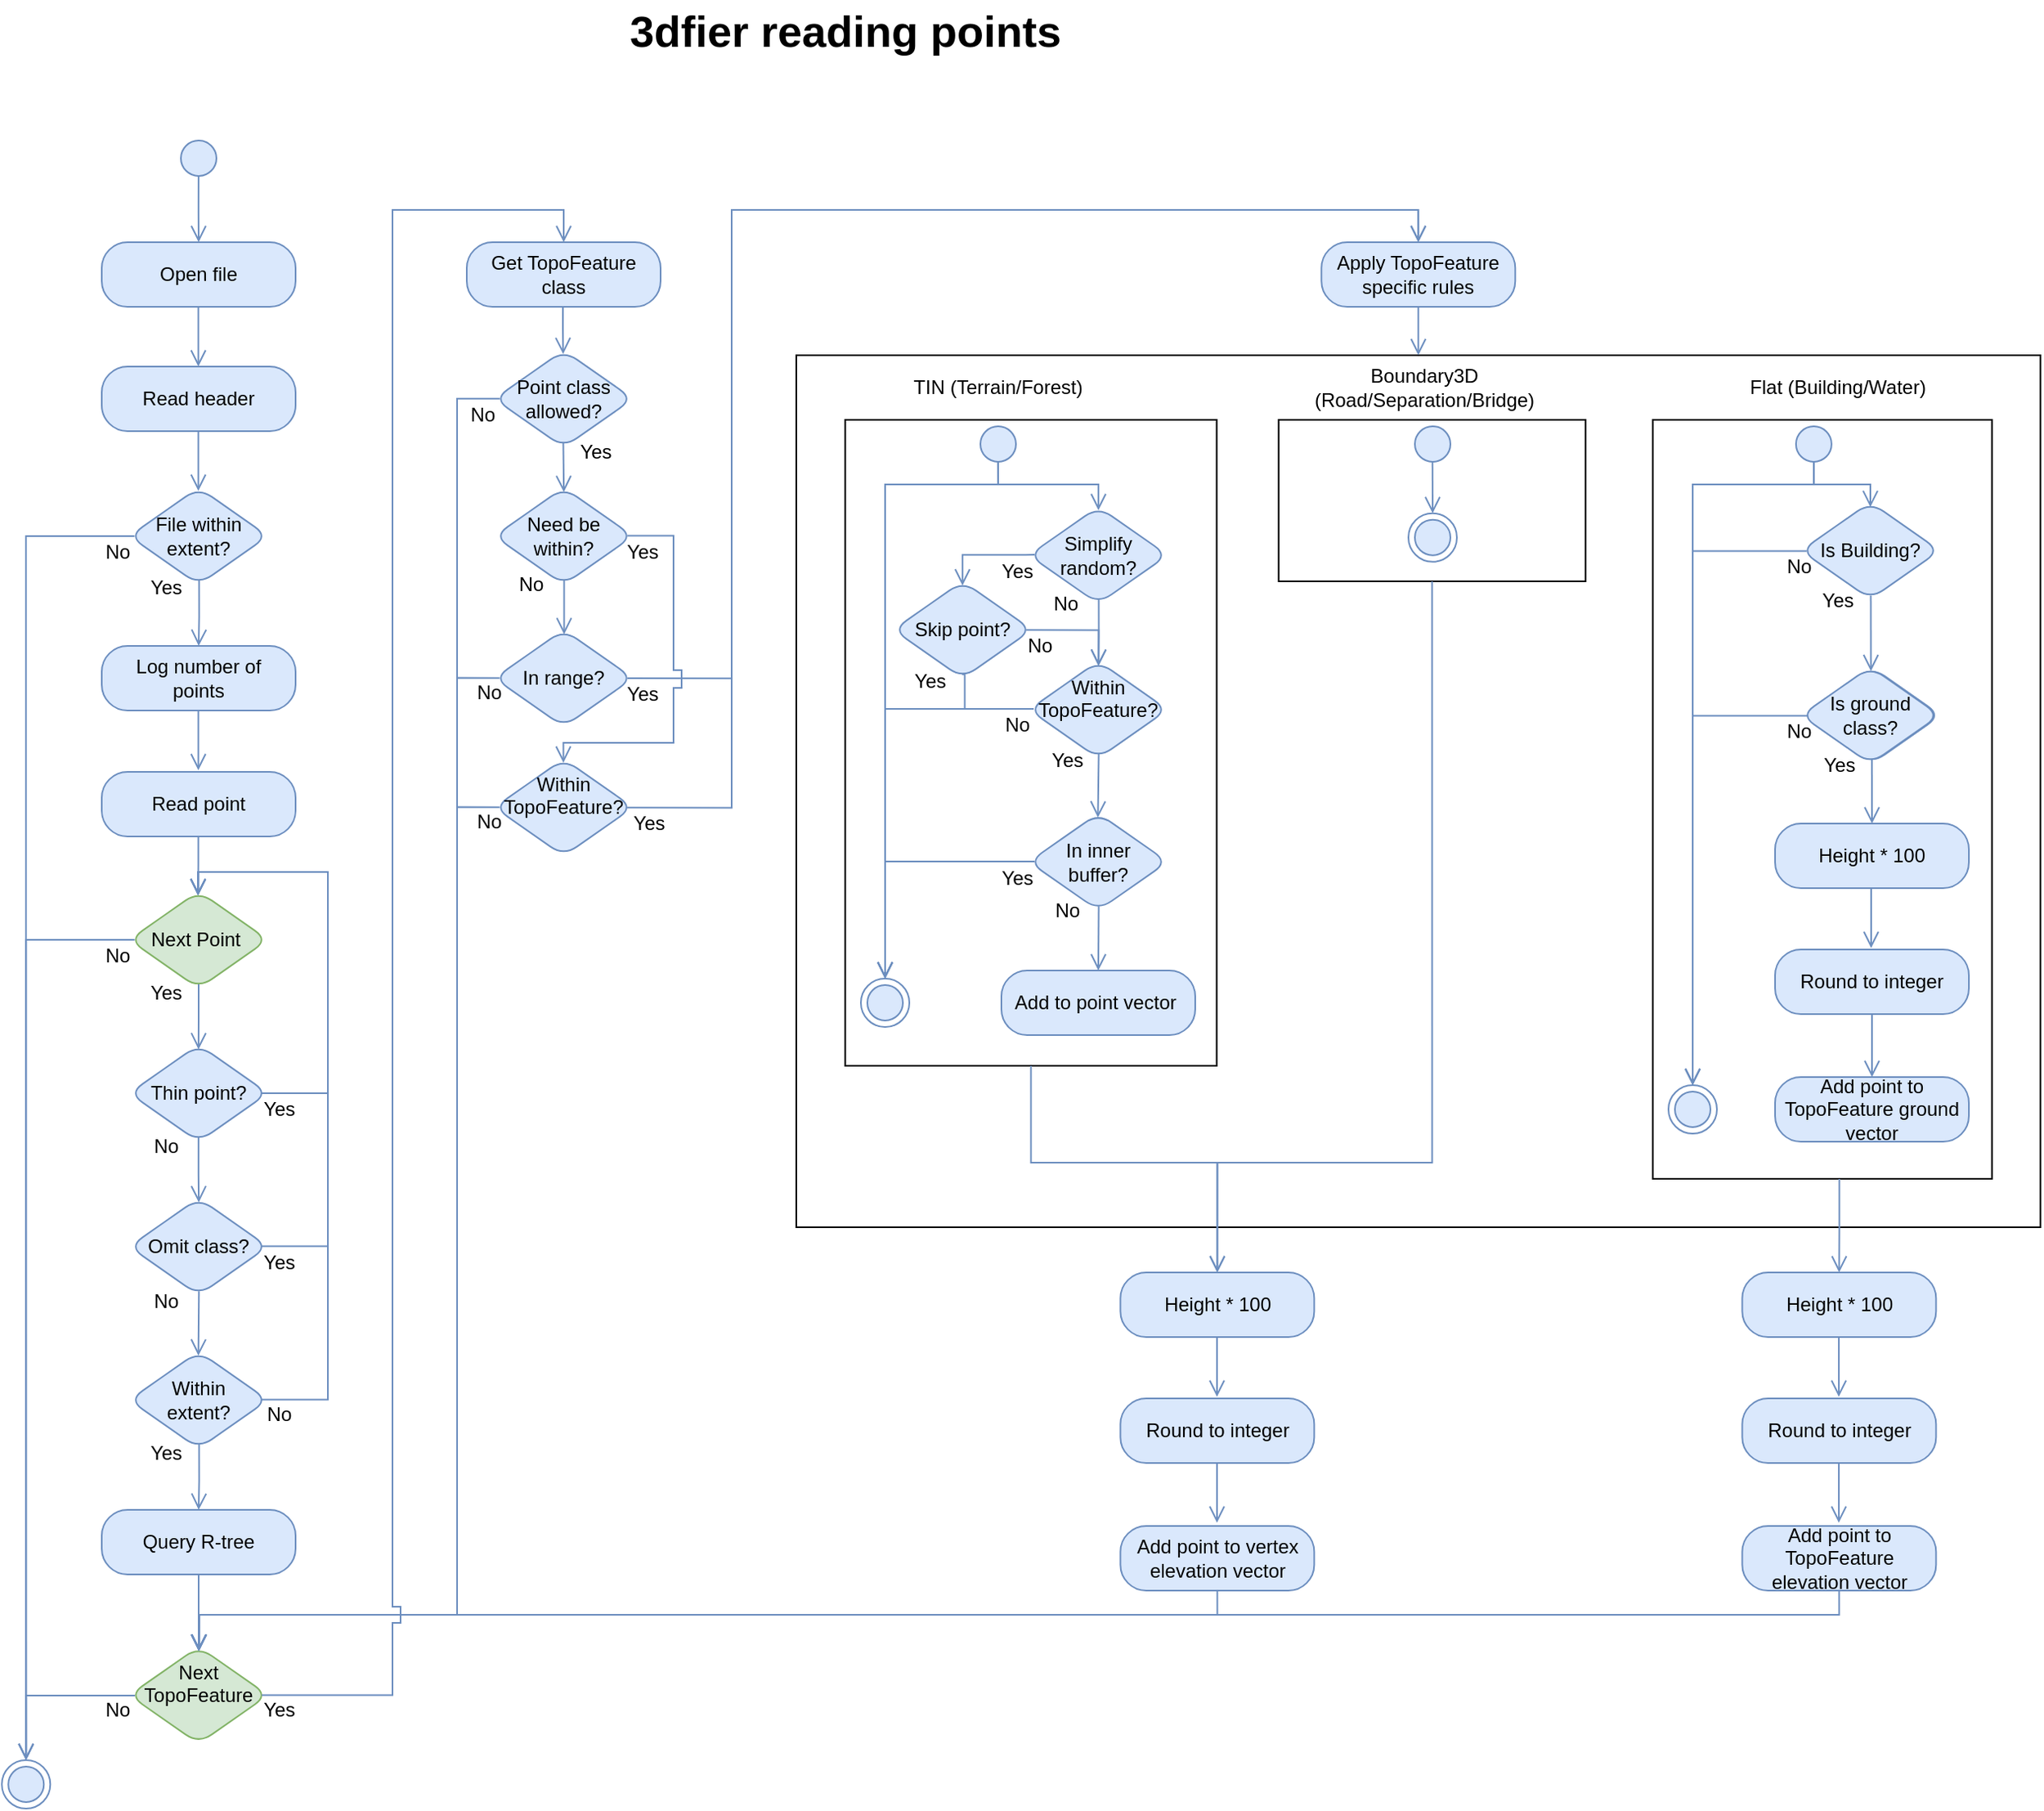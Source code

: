 <mxfile version="12.5.3" type="device"><diagram id="H8bhxUC7K1zot0k4PF1f" name="Page-1"><mxGraphModel dx="44" dy="26" grid="1" gridSize="10" guides="1" tooltips="1" connect="1" arrows="1" fold="1" page="1" pageScale="1" pageWidth="850" pageHeight="1100" math="0" shadow="0"><root><mxCell id="0"/><mxCell id="1" parent="0"/><mxCell id="od3mb85kOpHakyDtvMCc-1" value="" style="rounded=0;whiteSpace=wrap;html=1;" parent="1" vertex="1"><mxGeometry x="660" y="260.0" width="770.29" height="540" as="geometry"/></mxCell><mxCell id="od3mb85kOpHakyDtvMCc-2" value="3dfier reading points" style="text;strokeColor=none;fillColor=none;html=1;fontSize=27;fontStyle=1;verticalAlign=middle;align=center;rounded=0;shadow=0;" parent="1" vertex="1"><mxGeometry x="530" y="40" width="319" height="40" as="geometry"/></mxCell><mxCell id="od3mb85kOpHakyDtvMCc-3" value="Read point" style="rounded=1;whiteSpace=wrap;html=1;arcSize=40;fillColor=#dae8fc;strokeColor=#6c8ebf;shadow=0;" parent="1" vertex="1"><mxGeometry x="230" y="518" width="120" height="40" as="geometry"/></mxCell><mxCell id="od3mb85kOpHakyDtvMCc-4" value="" style="ellipse;html=1;shape=startState;fillColor=#dae8fc;strokeColor=#6c8ebf;shadow=0;" parent="1" vertex="1"><mxGeometry x="275" y="123" width="30" height="30" as="geometry"/></mxCell><mxCell id="od3mb85kOpHakyDtvMCc-5" value="" style="edgeStyle=orthogonalEdgeStyle;html=1;verticalAlign=bottom;endArrow=open;endSize=8;strokeColor=#6c8ebf;fillColor=#dae8fc;shadow=0;entryX=0.5;entryY=0;entryDx=0;entryDy=0;entryPerimeter=0;exitX=0.498;exitY=0.859;exitDx=0;exitDy=0;rounded=0;exitPerimeter=0;" parent="1" source="od3mb85kOpHakyDtvMCc-4" edge="1"><mxGeometry relative="1" as="geometry"><mxPoint x="290" y="190" as="targetPoint"/><mxPoint x="290" y="170" as="sourcePoint"/></mxGeometry></mxCell><mxCell id="od3mb85kOpHakyDtvMCc-6" value="" style="edgeStyle=orthogonalEdgeStyle;html=1;verticalAlign=bottom;endArrow=open;endSize=8;strokeColor=#6c8ebf;fillColor=#dae8fc;shadow=0;entryX=0.496;entryY=0.042;entryDx=0;entryDy=0;entryPerimeter=0;exitX=0.5;exitY=1;exitDx=0;exitDy=0;rounded=0;" parent="1" target="od3mb85kOpHakyDtvMCc-41" edge="1"><mxGeometry relative="1" as="geometry"><mxPoint x="289.8" y="595" as="targetPoint"/><mxPoint x="289.8" y="558" as="sourcePoint"/><Array as="points"><mxPoint x="290" y="575"/><mxPoint x="290" y="575"/></Array></mxGeometry></mxCell><mxCell id="od3mb85kOpHakyDtvMCc-7" value="Open file" style="rounded=1;whiteSpace=wrap;html=1;arcSize=40;fillColor=#dae8fc;strokeColor=#6c8ebf;shadow=0;" parent="1" vertex="1"><mxGeometry x="230" y="190" width="120" height="40" as="geometry"/></mxCell><mxCell id="od3mb85kOpHakyDtvMCc-8" value="" style="edgeStyle=orthogonalEdgeStyle;html=1;verticalAlign=bottom;endArrow=open;endSize=8;strokeColor=#6c8ebf;fillColor=#dae8fc;shadow=0;entryX=0.5;entryY=0;entryDx=0;entryDy=0;entryPerimeter=0;exitX=0.5;exitY=1;exitDx=0;exitDy=0;rounded=0;" parent="1" edge="1"><mxGeometry relative="1" as="geometry"><mxPoint x="289.8" y="267" as="targetPoint"/><mxPoint x="289.8" y="230" as="sourcePoint"/></mxGeometry></mxCell><mxCell id="od3mb85kOpHakyDtvMCc-9" value="Read header" style="rounded=1;whiteSpace=wrap;html=1;arcSize=40;fillColor=#dae8fc;strokeColor=#6c8ebf;shadow=0;" parent="1" vertex="1"><mxGeometry x="230" y="267" width="120" height="40" as="geometry"/></mxCell><mxCell id="od3mb85kOpHakyDtvMCc-10" value="" style="edgeStyle=orthogonalEdgeStyle;html=1;verticalAlign=bottom;endArrow=open;endSize=8;strokeColor=#6c8ebf;fillColor=#dae8fc;shadow=0;entryX=0.5;entryY=0;entryDx=0;entryDy=0;entryPerimeter=0;exitX=0.5;exitY=1;exitDx=0;exitDy=0;rounded=0;" parent="1" edge="1"><mxGeometry relative="1" as="geometry"><mxPoint x="289.8" y="344" as="targetPoint"/><mxPoint x="289.8" y="307" as="sourcePoint"/></mxGeometry></mxCell><mxCell id="od3mb85kOpHakyDtvMCc-11" value="File within&lt;br&gt;extent?" style="rhombus;whiteSpace=wrap;html=1;fillColor=#dae8fc;strokeColor=#6c8ebf;rounded=1;shadow=0;strokeWidth=1;perimeterSpacing=0;" parent="1" vertex="1"><mxGeometry x="247.0" y="342.0" width="86" height="60" as="geometry"/></mxCell><mxCell id="od3mb85kOpHakyDtvMCc-12" value="" style="edgeStyle=orthogonalEdgeStyle;rounded=0;orthogonalLoop=1;jettySize=auto;html=1;shadow=0;fontColor=#ffffff;exitX=0.503;exitY=0.957;exitDx=0;exitDy=0;entryX=0.5;entryY=0;entryDx=0;entryDy=0;fillColor=#dae8fc;strokeColor=#6c8ebf;endSize=8;endArrow=open;endFill=0;exitPerimeter=0;" parent="1" source="od3mb85kOpHakyDtvMCc-11" target="od3mb85kOpHakyDtvMCc-22" edge="1"><mxGeometry relative="1" as="geometry"><mxPoint x="290.39" y="400.0" as="sourcePoint"/><mxPoint x="291" y="440" as="targetPoint"/></mxGeometry></mxCell><mxCell id="od3mb85kOpHakyDtvMCc-13" value="No" style="text;html=1;strokeColor=none;fillColor=none;align=center;verticalAlign=middle;whiteSpace=wrap;rounded=0;" parent="1" vertex="1"><mxGeometry x="220.0" y="371.86" width="40" height="20" as="geometry"/></mxCell><mxCell id="od3mb85kOpHakyDtvMCc-14" value="Yes" style="text;html=1;strokeColor=none;fillColor=none;align=center;verticalAlign=middle;whiteSpace=wrap;rounded=0;" parent="1" vertex="1"><mxGeometry x="250.0" y="394.0" width="40" height="20" as="geometry"/></mxCell><mxCell id="od3mb85kOpHakyDtvMCc-15" value="" style="ellipse;html=1;shape=endState;fillColor=#dae8fc;strokeColor=#6c8ebf;rounded=1;shadow=0;" parent="1" vertex="1"><mxGeometry x="168.14" y="1130.0" width="30" height="30" as="geometry"/></mxCell><mxCell id="od3mb85kOpHakyDtvMCc-16" value="" style="edgeStyle=orthogonalEdgeStyle;rounded=0;orthogonalLoop=1;jettySize=auto;html=1;shadow=0;fontColor=#ffffff;fillColor=#dae8fc;strokeColor=#6c8ebf;endArrow=open;endFill=0;endSize=8;exitX=0.038;exitY=0.5;exitDx=0;exitDy=0;entryX=0.5;entryY=0;entryDx=0;entryDy=0;exitPerimeter=0;" parent="1" source="od3mb85kOpHakyDtvMCc-11" target="od3mb85kOpHakyDtvMCc-15" edge="1"><mxGeometry relative="1" as="geometry"><mxPoint x="638" y="780" as="targetPoint"/><Array as="points"><mxPoint x="183" y="372"/></Array><mxPoint x="290" y="480" as="sourcePoint"/></mxGeometry></mxCell><mxCell id="od3mb85kOpHakyDtvMCc-17" value="Thin point?" style="rhombus;whiteSpace=wrap;html=1;fillColor=#dae8fc;strokeColor=#6c8ebf;rounded=1;shadow=0;strokeWidth=1;perimeterSpacing=0;" parent="1" vertex="1"><mxGeometry x="247" y="687" width="86" height="60" as="geometry"/></mxCell><mxCell id="od3mb85kOpHakyDtvMCc-18" value="" style="edgeStyle=orthogonalEdgeStyle;rounded=0;orthogonalLoop=1;jettySize=auto;html=1;shadow=0;fontColor=#ffffff;exitX=0.499;exitY=0.959;exitDx=0;exitDy=0;entryX=0.501;entryY=0.043;entryDx=0;entryDy=0;fillColor=#dae8fc;strokeColor=#6c8ebf;endSize=8;endArrow=open;endFill=0;exitPerimeter=0;entryPerimeter=0;" parent="1" source="od3mb85kOpHakyDtvMCc-17" target="od3mb85kOpHakyDtvMCc-24" edge="1"><mxGeometry relative="1" as="geometry"><mxPoint x="290.39" y="745" as="sourcePoint"/><mxPoint x="291" y="784" as="targetPoint"/></mxGeometry></mxCell><mxCell id="od3mb85kOpHakyDtvMCc-19" value="No" style="text;html=1;strokeColor=none;fillColor=none;align=center;verticalAlign=middle;whiteSpace=wrap;rounded=0;" parent="1" vertex="1"><mxGeometry x="250.0" y="740.0" width="40" height="20" as="geometry"/></mxCell><mxCell id="od3mb85kOpHakyDtvMCc-20" value="Yes" style="text;html=1;strokeColor=none;fillColor=none;align=center;verticalAlign=middle;whiteSpace=wrap;rounded=0;" parent="1" vertex="1"><mxGeometry x="320.0" y="717.0" width="40" height="20" as="geometry"/></mxCell><mxCell id="od3mb85kOpHakyDtvMCc-21" value="" style="edgeStyle=orthogonalEdgeStyle;rounded=0;orthogonalLoop=1;jettySize=auto;html=1;shadow=0;fontColor=#ffffff;entryX=0.497;entryY=0.04;entryDx=0;entryDy=0;fillColor=#dae8fc;strokeColor=#6c8ebf;endArrow=open;endFill=0;endSize=8;exitX=0.952;exitY=0.5;exitDx=0;exitDy=0;exitPerimeter=0;entryPerimeter=0;" parent="1" source="od3mb85kOpHakyDtvMCc-17" target="od3mb85kOpHakyDtvMCc-41" edge="1"><mxGeometry relative="1" as="geometry"><mxPoint x="432.5" y="946.667" as="targetPoint"/><Array as="points"><mxPoint x="370" y="717"/><mxPoint x="370" y="580"/><mxPoint x="290" y="580"/></Array><mxPoint x="420" y="682" as="sourcePoint"/></mxGeometry></mxCell><mxCell id="od3mb85kOpHakyDtvMCc-22" value="Log number of&lt;br&gt;points" style="rounded=1;whiteSpace=wrap;html=1;arcSize=40;fillColor=#dae8fc;strokeColor=#6c8ebf;shadow=0;" parent="1" vertex="1"><mxGeometry x="230" y="440" width="120" height="40" as="geometry"/></mxCell><mxCell id="od3mb85kOpHakyDtvMCc-23" value="" style="edgeStyle=orthogonalEdgeStyle;html=1;verticalAlign=bottom;endArrow=open;endSize=8;strokeColor=#6c8ebf;fillColor=#dae8fc;shadow=0;entryX=0.5;entryY=0;entryDx=0;entryDy=0;entryPerimeter=0;exitX=0.5;exitY=1;exitDx=0;exitDy=0;rounded=0;" parent="1" edge="1"><mxGeometry relative="1" as="geometry"><mxPoint x="289.8" y="517" as="targetPoint"/><mxPoint x="289.8" y="480" as="sourcePoint"/></mxGeometry></mxCell><mxCell id="od3mb85kOpHakyDtvMCc-24" value="Omit class?" style="rhombus;whiteSpace=wrap;html=1;fillColor=#dae8fc;strokeColor=#6c8ebf;rounded=1;shadow=0;strokeWidth=1;perimeterSpacing=0;" parent="1" vertex="1"><mxGeometry x="247" y="782" width="86" height="60" as="geometry"/></mxCell><mxCell id="od3mb85kOpHakyDtvMCc-25" value="" style="edgeStyle=orthogonalEdgeStyle;rounded=0;orthogonalLoop=1;jettySize=auto;html=1;shadow=0;fontColor=#ffffff;exitX=0.502;exitY=0.96;exitDx=0;exitDy=0;entryX=0.498;entryY=0.042;entryDx=0;entryDy=0;fillColor=#dae8fc;strokeColor=#6c8ebf;endSize=8;endArrow=open;endFill=0;exitPerimeter=0;entryPerimeter=0;" parent="1" source="od3mb85kOpHakyDtvMCc-24" target="od3mb85kOpHakyDtvMCc-28" edge="1"><mxGeometry relative="1" as="geometry"><mxPoint x="290.39" y="840" as="sourcePoint"/><mxPoint x="291" y="880" as="targetPoint"/></mxGeometry></mxCell><mxCell id="od3mb85kOpHakyDtvMCc-26" value="No" style="text;html=1;strokeColor=none;fillColor=none;align=center;verticalAlign=middle;whiteSpace=wrap;rounded=0;" parent="1" vertex="1"><mxGeometry x="250.0" y="836.0" width="40" height="20" as="geometry"/></mxCell><mxCell id="od3mb85kOpHakyDtvMCc-27" value="Yes" style="text;html=1;strokeColor=none;fillColor=none;align=center;verticalAlign=middle;whiteSpace=wrap;rounded=0;" parent="1" vertex="1"><mxGeometry x="320.0" y="811.5" width="40" height="20" as="geometry"/></mxCell><mxCell id="od3mb85kOpHakyDtvMCc-28" value="Within&lt;br&gt;extent?" style="rhombus;whiteSpace=wrap;html=1;fillColor=#dae8fc;strokeColor=#6c8ebf;rounded=1;shadow=0;strokeWidth=1;perimeterSpacing=0;" parent="1" vertex="1"><mxGeometry x="247" y="877" width="86" height="60" as="geometry"/></mxCell><mxCell id="od3mb85kOpHakyDtvMCc-29" value="" style="edgeStyle=orthogonalEdgeStyle;rounded=0;orthogonalLoop=1;jettySize=auto;html=1;shadow=0;fontColor=#ffffff;exitX=0.503;exitY=0.957;exitDx=0;exitDy=0;entryX=0.5;entryY=0;entryDx=0;entryDy=0;fillColor=#dae8fc;strokeColor=#6c8ebf;endSize=8;endArrow=open;endFill=0;exitPerimeter=0;" parent="1" source="od3mb85kOpHakyDtvMCc-28" target="od3mb85kOpHakyDtvMCc-34" edge="1"><mxGeometry relative="1" as="geometry"><mxPoint x="290.39" y="935" as="sourcePoint"/><mxPoint x="291" y="974" as="targetPoint"/></mxGeometry></mxCell><mxCell id="od3mb85kOpHakyDtvMCc-30" value="No" style="text;html=1;strokeColor=none;fillColor=none;align=center;verticalAlign=middle;whiteSpace=wrap;rounded=0;" parent="1" vertex="1"><mxGeometry x="320.0" y="906.0" width="40" height="20" as="geometry"/></mxCell><mxCell id="od3mb85kOpHakyDtvMCc-31" value="Yes" style="text;html=1;strokeColor=none;fillColor=none;align=center;verticalAlign=middle;whiteSpace=wrap;rounded=0;" parent="1" vertex="1"><mxGeometry x="250.0" y="930.0" width="40" height="20" as="geometry"/></mxCell><mxCell id="od3mb85kOpHakyDtvMCc-32" value="" style="edgeStyle=orthogonalEdgeStyle;rounded=0;orthogonalLoop=1;jettySize=auto;html=1;shadow=0;fontColor=#ffffff;entryX=0.495;entryY=0.043;entryDx=0;entryDy=0;fillColor=#dae8fc;strokeColor=#6c8ebf;endArrow=open;endFill=0;endSize=8;exitX=0.952;exitY=0.495;exitDx=0;exitDy=0;exitPerimeter=0;entryPerimeter=0;" parent="1" source="od3mb85kOpHakyDtvMCc-24" target="od3mb85kOpHakyDtvMCc-41" edge="1"><mxGeometry relative="1" as="geometry"><mxPoint x="647.5" y="868.667" as="targetPoint"/><Array as="points"><mxPoint x="370" y="812"/><mxPoint x="370" y="580"/><mxPoint x="290" y="580"/></Array><mxPoint x="340" y="715.333" as="sourcePoint"/></mxGeometry></mxCell><mxCell id="od3mb85kOpHakyDtvMCc-33" value="" style="edgeStyle=orthogonalEdgeStyle;rounded=0;orthogonalLoop=1;jettySize=auto;html=1;shadow=0;fontColor=#ffffff;entryX=0.495;entryY=0.04;entryDx=0;entryDy=0;fillColor=#dae8fc;strokeColor=#6c8ebf;endArrow=open;endFill=0;endSize=8;exitX=0.952;exitY=0.495;exitDx=0;exitDy=0;exitPerimeter=0;entryPerimeter=0;" parent="1" source="od3mb85kOpHakyDtvMCc-28" target="od3mb85kOpHakyDtvMCc-41" edge="1"><mxGeometry relative="1" as="geometry"><mxPoint x="657.5" y="878.667" as="targetPoint"/><Array as="points"><mxPoint x="370" y="907"/><mxPoint x="370" y="580"/><mxPoint x="290" y="580"/></Array><mxPoint x="350" y="725.333" as="sourcePoint"/></mxGeometry></mxCell><mxCell id="od3mb85kOpHakyDtvMCc-34" value="Query R-tree" style="rounded=1;whiteSpace=wrap;html=1;arcSize=40;fillColor=#dae8fc;strokeColor=#6c8ebf;shadow=0;" parent="1" vertex="1"><mxGeometry x="230" y="975" width="120" height="40" as="geometry"/></mxCell><mxCell id="od3mb85kOpHakyDtvMCc-35" value="" style="edgeStyle=orthogonalEdgeStyle;html=1;verticalAlign=bottom;endArrow=open;endSize=8;strokeColor=#6c8ebf;fillColor=#dae8fc;shadow=0;entryX=0.501;entryY=0.042;entryDx=0;entryDy=0;exitX=0.5;exitY=1;exitDx=0;exitDy=0;rounded=0;entryPerimeter=0;" parent="1" source="od3mb85kOpHakyDtvMCc-34" target="od3mb85kOpHakyDtvMCc-36" edge="1"><mxGeometry relative="1" as="geometry"><mxPoint x="289.8" y="1052" as="targetPoint"/><mxPoint x="289.8" y="1015" as="sourcePoint"/><Array as="points"><mxPoint x="290" y="1050"/></Array></mxGeometry></mxCell><mxCell id="od3mb85kOpHakyDtvMCc-36" value="Next TopoFeature&lt;br&gt;&amp;nbsp;" style="rhombus;whiteSpace=wrap;html=1;fillColor=#d5e8d4;strokeColor=#82b366;rounded=1;shadow=0;strokeWidth=1;perimeterSpacing=0;" parent="1" vertex="1"><mxGeometry x="247" y="1059.8" width="86" height="60" as="geometry"/></mxCell><mxCell id="od3mb85kOpHakyDtvMCc-37" value="" style="edgeStyle=orthogonalEdgeStyle;rounded=0;orthogonalLoop=1;jettySize=auto;html=1;shadow=0;fontColor=#ffffff;exitX=0.954;exitY=0.5;exitDx=0;exitDy=0;entryX=0.5;entryY=0;entryDx=0;entryDy=0;fillColor=#dae8fc;strokeColor=#6c8ebf;endSize=8;endArrow=open;endFill=0;exitPerimeter=0;" parent="1" source="od3mb85kOpHakyDtvMCc-36" target="od3mb85kOpHakyDtvMCc-42" edge="1"><mxGeometry relative="1" as="geometry"><mxPoint x="640.39" y="244.36" as="sourcePoint"/><mxPoint x="640.143" y="283.789" as="targetPoint"/><Array as="points"><mxPoint x="410" y="1090"/><mxPoint x="410" y="1045"/><mxPoint x="415" y="1045"/><mxPoint x="415" y="1035"/><mxPoint x="410" y="1035"/><mxPoint x="410" y="170"/><mxPoint x="516" y="170"/></Array></mxGeometry></mxCell><mxCell id="od3mb85kOpHakyDtvMCc-38" value="No" style="text;html=1;strokeColor=none;fillColor=none;align=center;verticalAlign=middle;whiteSpace=wrap;rounded=0;" parent="1" vertex="1"><mxGeometry x="220" y="1089.36" width="40" height="20" as="geometry"/></mxCell><mxCell id="od3mb85kOpHakyDtvMCc-39" value="Yes" style="text;html=1;strokeColor=none;fillColor=none;align=center;verticalAlign=middle;whiteSpace=wrap;rounded=0;" parent="1" vertex="1"><mxGeometry x="320" y="1089.36" width="40" height="20" as="geometry"/></mxCell><mxCell id="od3mb85kOpHakyDtvMCc-40" value="" style="edgeStyle=orthogonalEdgeStyle;rounded=0;orthogonalLoop=1;jettySize=auto;html=1;shadow=0;fontColor=#ffffff;entryX=0.5;entryY=0;entryDx=0;entryDy=0;fillColor=#dae8fc;strokeColor=#6c8ebf;endArrow=open;endFill=0;endSize=8;exitX=0.041;exitY=0.504;exitDx=0;exitDy=0;exitPerimeter=0;" parent="1" source="od3mb85kOpHakyDtvMCc-36" target="od3mb85kOpHakyDtvMCc-15" edge="1"><mxGeometry relative="1" as="geometry"><mxPoint x="1327.762" y="288.312" as="targetPoint"/><Array as="points"><mxPoint x="183" y="1090"/></Array><mxPoint x="1040" y="-28.307" as="sourcePoint"/></mxGeometry></mxCell><mxCell id="od3mb85kOpHakyDtvMCc-41" value="Next Point&amp;nbsp;" style="rhombus;whiteSpace=wrap;html=1;fillColor=#d5e8d4;strokeColor=#82b366;rounded=1;shadow=0;strokeWidth=1;perimeterSpacing=0;" parent="1" vertex="1"><mxGeometry x="247" y="592" width="86" height="60" as="geometry"/></mxCell><mxCell id="od3mb85kOpHakyDtvMCc-42" value="Get TopoFeature class" style="rounded=1;whiteSpace=wrap;html=1;arcSize=40;fillColor=#dae8fc;strokeColor=#6c8ebf;shadow=0;" parent="1" vertex="1"><mxGeometry x="456" y="190" width="120" height="40" as="geometry"/></mxCell><mxCell id="od3mb85kOpHakyDtvMCc-43" value="" style="edgeStyle=orthogonalEdgeStyle;html=1;verticalAlign=bottom;endArrow=open;endSize=8;strokeColor=#6c8ebf;fillColor=#dae8fc;shadow=0;entryX=0.496;entryY=0.038;entryDx=0;entryDy=0;exitX=0.496;exitY=1.003;exitDx=0;exitDy=0;rounded=0;entryPerimeter=0;exitPerimeter=0;" parent="1" source="od3mb85kOpHakyDtvMCc-42" target="od3mb85kOpHakyDtvMCc-44" edge="1"><mxGeometry relative="1" as="geometry"><mxPoint x="612.8" y="361.36" as="targetPoint"/><mxPoint x="612.8" y="324.36" as="sourcePoint"/></mxGeometry></mxCell><mxCell id="od3mb85kOpHakyDtvMCc-44" value="Point class allowed?" style="rhombus;whiteSpace=wrap;html=1;fillColor=#dae8fc;strokeColor=#6c8ebf;rounded=1;shadow=0;strokeWidth=1;perimeterSpacing=0;" parent="1" vertex="1"><mxGeometry x="473" y="257" width="86" height="60" as="geometry"/></mxCell><mxCell id="od3mb85kOpHakyDtvMCc-45" value="" style="edgeStyle=orthogonalEdgeStyle;rounded=0;orthogonalLoop=1;jettySize=auto;html=1;shadow=0;fontColor=#ffffff;exitX=0.497;exitY=0.948;exitDx=0;exitDy=0;entryX=0.501;entryY=0.046;entryDx=0;entryDy=0;fillColor=#dae8fc;strokeColor=#6c8ebf;endSize=8;endArrow=open;endFill=0;entryPerimeter=0;exitPerimeter=0;" parent="1" source="od3mb85kOpHakyDtvMCc-44" target="od3mb85kOpHakyDtvMCc-53" edge="1"><mxGeometry relative="1" as="geometry"><mxPoint x="613.39" y="417.36" as="sourcePoint"/><mxPoint x="613.143" y="456.789" as="targetPoint"/></mxGeometry></mxCell><mxCell id="od3mb85kOpHakyDtvMCc-46" value="No" style="text;html=1;strokeColor=none;fillColor=none;align=center;verticalAlign=middle;whiteSpace=wrap;rounded=0;" parent="1" vertex="1"><mxGeometry x="445.7" y="287" width="40" height="20" as="geometry"/></mxCell><mxCell id="od3mb85kOpHakyDtvMCc-47" value="Yes" style="text;html=1;strokeColor=none;fillColor=none;align=center;verticalAlign=middle;whiteSpace=wrap;rounded=0;" parent="1" vertex="1"><mxGeometry x="516.29" y="310.36" width="40" height="20" as="geometry"/></mxCell><mxCell id="od3mb85kOpHakyDtvMCc-48" value="" style="edgeStyle=orthogonalEdgeStyle;rounded=0;orthogonalLoop=1;jettySize=auto;html=1;shadow=0;fontColor=#ffffff;entryX=0.503;entryY=0.043;entryDx=0;entryDy=0;fillColor=#dae8fc;strokeColor=#6c8ebf;endArrow=open;endFill=0;endSize=8;exitX=0.04;exitY=0.498;exitDx=0;exitDy=0;exitPerimeter=0;entryPerimeter=0;" parent="1" source="od3mb85kOpHakyDtvMCc-44" target="od3mb85kOpHakyDtvMCc-36" edge="1"><mxGeometry relative="1" as="geometry"><mxPoint x="987.762" y="536.312" as="targetPoint"/><Array as="points"><mxPoint x="450" y="287"/><mxPoint x="450" y="1040"/><mxPoint x="290" y="1040"/></Array><mxPoint x="700.0" y="219.693" as="sourcePoint"/></mxGeometry></mxCell><mxCell id="od3mb85kOpHakyDtvMCc-49" value="" style="edgeStyle=orthogonalEdgeStyle;rounded=0;orthogonalLoop=1;jettySize=auto;html=1;shadow=0;fontColor=#ffffff;exitX=0.5;exitY=0.958;exitDx=0;exitDy=0;entryX=0.499;entryY=0.047;entryDx=0;entryDy=0;fillColor=#dae8fc;strokeColor=#6c8ebf;endSize=8;endArrow=open;endFill=0;exitPerimeter=0;entryPerimeter=0;" parent="1" source="od3mb85kOpHakyDtvMCc-41" target="od3mb85kOpHakyDtvMCc-17" edge="1"><mxGeometry relative="1" as="geometry"><mxPoint x="290.258" y="649.42" as="sourcePoint"/><mxPoint x="290.143" y="689.429" as="targetPoint"/></mxGeometry></mxCell><mxCell id="od3mb85kOpHakyDtvMCc-50" value="No" style="text;html=1;strokeColor=none;fillColor=none;align=center;verticalAlign=middle;whiteSpace=wrap;rounded=0;" parent="1" vertex="1"><mxGeometry x="220" y="622" width="40" height="20" as="geometry"/></mxCell><mxCell id="od3mb85kOpHakyDtvMCc-51" value="Yes" style="text;html=1;strokeColor=none;fillColor=none;align=center;verticalAlign=middle;whiteSpace=wrap;rounded=0;" parent="1" vertex="1"><mxGeometry x="250" y="645" width="40" height="20" as="geometry"/></mxCell><mxCell id="od3mb85kOpHakyDtvMCc-52" value="" style="edgeStyle=orthogonalEdgeStyle;rounded=0;orthogonalLoop=1;jettySize=auto;html=1;shadow=0;fontColor=#ffffff;fillColor=#dae8fc;strokeColor=#6c8ebf;endArrow=open;endFill=0;endSize=8;entryX=0.5;entryY=0;entryDx=0;entryDy=0;exitX=0.039;exitY=0.5;exitDx=0;exitDy=0;exitPerimeter=0;" parent="1" source="od3mb85kOpHakyDtvMCc-41" target="od3mb85kOpHakyDtvMCc-15" edge="1"><mxGeometry relative="1" as="geometry"><mxPoint x="648.25" y="969.5" as="targetPoint"/><Array as="points"><mxPoint x="183" y="622"/></Array><mxPoint x="450" y="600" as="sourcePoint"/></mxGeometry></mxCell><mxCell id="od3mb85kOpHakyDtvMCc-53" value="Need be within?" style="rhombus;whiteSpace=wrap;html=1;fillColor=#dae8fc;strokeColor=#6c8ebf;rounded=1;shadow=0;strokeWidth=1;perimeterSpacing=0;" parent="1" vertex="1"><mxGeometry x="473" y="342" width="86" height="60" as="geometry"/></mxCell><mxCell id="od3mb85kOpHakyDtvMCc-54" value="" style="edgeStyle=orthogonalEdgeStyle;rounded=0;orthogonalLoop=1;jettySize=auto;html=1;shadow=0;fontColor=#ffffff;exitX=0.503;exitY=0.957;exitDx=0;exitDy=0;entryX=0.503;entryY=0.047;entryDx=0;entryDy=0;fillColor=#dae8fc;strokeColor=#6c8ebf;endSize=8;endArrow=open;endFill=0;exitPerimeter=0;entryPerimeter=0;" parent="1" source="od3mb85kOpHakyDtvMCc-53" target="od3mb85kOpHakyDtvMCc-61" edge="1"><mxGeometry relative="1" as="geometry"><mxPoint x="361.83" y="613.93" as="sourcePoint"/><mxPoint x="361.583" y="653.359" as="targetPoint"/></mxGeometry></mxCell><mxCell id="od3mb85kOpHakyDtvMCc-55" value="No" style="text;html=1;strokeColor=none;fillColor=none;align=center;verticalAlign=middle;whiteSpace=wrap;rounded=0;" parent="1" vertex="1"><mxGeometry x="450.14" y="459.0" width="40" height="20" as="geometry"/></mxCell><mxCell id="od3mb85kOpHakyDtvMCc-56" value="Yes" style="text;html=1;strokeColor=none;fillColor=none;align=center;verticalAlign=middle;whiteSpace=wrap;rounded=0;" parent="1" vertex="1"><mxGeometry x="544.99" y="460" width="40" height="20" as="geometry"/></mxCell><mxCell id="od3mb85kOpHakyDtvMCc-59" value="" style="edgeStyle=orthogonalEdgeStyle;html=1;verticalAlign=bottom;endArrow=open;endSize=8;strokeColor=#6c8ebf;fillColor=#dae8fc;shadow=0;entryX=0.498;entryY=0.039;entryDx=0;entryDy=0;exitX=0.958;exitY=0.495;exitDx=0;exitDy=0;rounded=0;exitPerimeter=0;entryPerimeter=0;" parent="1" source="od3mb85kOpHakyDtvMCc-53" target="od3mb85kOpHakyDtvMCc-66" edge="1"><mxGeometry relative="1" as="geometry"><mxPoint x="507.383" y="512.344" as="targetPoint"/><mxPoint x="546.092" y="371.86" as="sourcePoint"/><Array as="points"><mxPoint x="584" y="372"/><mxPoint x="584" y="455"/><mxPoint x="589" y="455"/><mxPoint x="589" y="466"/><mxPoint x="584" y="466"/><mxPoint x="584" y="500"/><mxPoint x="516" y="500"/></Array></mxGeometry></mxCell><mxCell id="od3mb85kOpHakyDtvMCc-61" value="In range?" style="rhombus;whiteSpace=wrap;html=1;fillColor=#dae8fc;strokeColor=#6c8ebf;rounded=1;shadow=0;strokeWidth=1;perimeterSpacing=0;" parent="1" vertex="1"><mxGeometry x="473" y="430.0" width="86" height="60" as="geometry"/></mxCell><mxCell id="od3mb85kOpHakyDtvMCc-62" value="" style="edgeStyle=orthogonalEdgeStyle;rounded=0;orthogonalLoop=1;jettySize=auto;html=1;shadow=0;fontColor=#ffffff;exitX=0.039;exitY=0.497;exitDx=0;exitDy=0;entryX=0.503;entryY=0.042;entryDx=0;entryDy=0;fillColor=#dae8fc;strokeColor=#6c8ebf;endSize=8;endArrow=open;endFill=0;exitPerimeter=0;entryPerimeter=0;" parent="1" source="od3mb85kOpHakyDtvMCc-61" target="od3mb85kOpHakyDtvMCc-36" edge="1"><mxGeometry relative="1" as="geometry"><mxPoint x="640.39" y="607.52" as="sourcePoint"/><mxPoint x="641" y="646.36" as="targetPoint"/><Array as="points"><mxPoint x="450" y="460"/><mxPoint x="450" y="1040"/><mxPoint x="290" y="1040"/></Array></mxGeometry></mxCell><mxCell id="od3mb85kOpHakyDtvMCc-63" value="No" style="text;html=1;strokeColor=none;fillColor=none;align=center;verticalAlign=middle;whiteSpace=wrap;rounded=0;" parent="1" vertex="1"><mxGeometry x="476" y="392.39" width="40" height="20" as="geometry"/></mxCell><mxCell id="od3mb85kOpHakyDtvMCc-64" value="Yes" style="text;html=1;strokeColor=none;fillColor=none;align=center;verticalAlign=middle;whiteSpace=wrap;rounded=0;" parent="1" vertex="1"><mxGeometry x="544.99" y="371.86" width="40" height="20" as="geometry"/></mxCell><mxCell id="od3mb85kOpHakyDtvMCc-66" value="Within&lt;br&gt;TopoFeature?&lt;br&gt;&amp;nbsp;" style="rhombus;whiteSpace=wrap;html=1;fillColor=#dae8fc;strokeColor=#6c8ebf;rounded=1;shadow=0;strokeWidth=1;perimeterSpacing=0;" parent="1" vertex="1"><mxGeometry x="473" y="510.0" width="86" height="60" as="geometry"/></mxCell><mxCell id="od3mb85kOpHakyDtvMCc-67" value="" style="edgeStyle=orthogonalEdgeStyle;rounded=0;orthogonalLoop=1;jettySize=auto;html=1;shadow=0;fontColor=#ffffff;exitX=0.956;exitY=0.503;exitDx=0;exitDy=0;entryX=0.5;entryY=0;entryDx=0;entryDy=0;fillColor=#dae8fc;strokeColor=#6c8ebf;endSize=8;endArrow=open;endFill=0;exitPerimeter=0;" parent="1" source="od3mb85kOpHakyDtvMCc-66" target="od3mb85kOpHakyDtvMCc-60" edge="1"><mxGeometry relative="1" as="geometry"><mxPoint x="932.72" y="519.4" as="sourcePoint"/><mxPoint x="932.801" y="558.358" as="targetPoint"/><Array as="points"><mxPoint x="620" y="540"/><mxPoint x="620" y="170"/><mxPoint x="1045" y="170"/></Array></mxGeometry></mxCell><mxCell id="od3mb85kOpHakyDtvMCc-68" value="No" style="text;html=1;strokeColor=none;fillColor=none;align=center;verticalAlign=middle;whiteSpace=wrap;rounded=0;" parent="1" vertex="1"><mxGeometry x="450.14" y="539.0" width="40" height="20" as="geometry"/></mxCell><mxCell id="od3mb85kOpHakyDtvMCc-69" value="Yes" style="text;html=1;strokeColor=none;fillColor=none;align=center;verticalAlign=middle;whiteSpace=wrap;rounded=0;" parent="1" vertex="1"><mxGeometry x="549.0" y="540.0" width="40" height="20" as="geometry"/></mxCell><mxCell id="od3mb85kOpHakyDtvMCc-70" value="" style="edgeStyle=orthogonalEdgeStyle;rounded=0;orthogonalLoop=1;jettySize=auto;html=1;shadow=0;fontColor=#ffffff;fillColor=#dae8fc;strokeColor=#6c8ebf;endArrow=open;endFill=0;endSize=8;entryX=0.502;entryY=0.042;entryDx=0;entryDy=0;exitX=0.039;exitY=0.497;exitDx=0;exitDy=0;exitPerimeter=0;entryPerimeter=0;" parent="1" source="od3mb85kOpHakyDtvMCc-66" target="od3mb85kOpHakyDtvMCc-36" edge="1"><mxGeometry relative="1" as="geometry"><mxPoint x="550" y="256.36" as="targetPoint"/><Array as="points"><mxPoint x="450" y="540"/><mxPoint x="450" y="1040"/><mxPoint x="290" y="1040"/></Array><mxPoint x="700" y="600" as="sourcePoint"/></mxGeometry></mxCell><mxCell id="od3mb85kOpHakyDtvMCc-71" value="" style="rounded=0;whiteSpace=wrap;html=1;" parent="1" vertex="1"><mxGeometry x="690.29" y="300" width="230" height="400" as="geometry"/></mxCell><mxCell id="od3mb85kOpHakyDtvMCc-72" value="" style="rounded=0;whiteSpace=wrap;html=1;" parent="1" vertex="1"><mxGeometry x="1190.29" y="300" width="210" height="470" as="geometry"/></mxCell><mxCell id="od3mb85kOpHakyDtvMCc-73" value="" style="rounded=0;whiteSpace=wrap;html=1;" parent="1" vertex="1"><mxGeometry x="958.67" y="300" width="190" height="100" as="geometry"/></mxCell><mxCell id="od3mb85kOpHakyDtvMCc-74" value="Flat (Building/Water)" style="text;html=1;strokeColor=none;fillColor=none;align=center;verticalAlign=middle;whiteSpace=wrap;rounded=0;" parent="1" vertex="1"><mxGeometry x="1210.29" y="270" width="190" height="20" as="geometry"/></mxCell><mxCell id="od3mb85kOpHakyDtvMCc-75" value="TIN (Terrain/Forest)" style="text;html=1;strokeColor=none;fillColor=none;align=center;verticalAlign=middle;whiteSpace=wrap;rounded=0;" parent="1" vertex="1"><mxGeometry x="690.29" y="270" width="190" height="20" as="geometry"/></mxCell><mxCell id="od3mb85kOpHakyDtvMCc-76" value="Boundary3D (Road/Separation/Bridge)" style="text;html=1;strokeColor=none;fillColor=none;align=center;verticalAlign=middle;whiteSpace=wrap;rounded=0;" parent="1" vertex="1"><mxGeometry x="953.55" y="270" width="190" height="20" as="geometry"/></mxCell><mxCell id="od3mb85kOpHakyDtvMCc-77" value="Add point to vertex elevation vector" style="rounded=1;whiteSpace=wrap;html=1;arcSize=40;fillColor=#dae8fc;strokeColor=#6c8ebf;shadow=0;" parent="1" vertex="1"><mxGeometry x="860.68" y="985.0" width="120" height="40" as="geometry"/></mxCell><mxCell id="od3mb85kOpHakyDtvMCc-78" value="" style="edgeStyle=orthogonalEdgeStyle;html=1;verticalAlign=bottom;endArrow=open;endSize=8;strokeColor=#6c8ebf;fillColor=#dae8fc;shadow=0;exitX=0.5;exitY=1;exitDx=0;exitDy=0;rounded=0;entryX=0.501;entryY=0.042;entryDx=0;entryDy=0;entryPerimeter=0;" parent="1" source="od3mb85kOpHakyDtvMCc-77" target="od3mb85kOpHakyDtvMCc-36" edge="1"><mxGeometry relative="1" as="geometry"><mxPoint x="140" y="1060" as="targetPoint"/><mxPoint x="378.06" y="2225" as="sourcePoint"/><Array as="points"><mxPoint x="921" y="1040"/><mxPoint x="290" y="1040"/></Array></mxGeometry></mxCell><mxCell id="od3mb85kOpHakyDtvMCc-79" value="Height * 100" style="rounded=1;whiteSpace=wrap;html=1;arcSize=40;fillColor=#dae8fc;strokeColor=#6c8ebf;shadow=0;" parent="1" vertex="1"><mxGeometry x="860.68" y="828.0" width="120" height="40" as="geometry"/></mxCell><mxCell id="od3mb85kOpHakyDtvMCc-80" value="" style="edgeStyle=orthogonalEdgeStyle;html=1;verticalAlign=bottom;endArrow=open;endSize=8;strokeColor=#6c8ebf;fillColor=#dae8fc;shadow=0;entryX=0.5;entryY=0;entryDx=0;entryDy=0;entryPerimeter=0;exitX=0.5;exitY=1;exitDx=0;exitDy=0;rounded=0;" parent="1" edge="1"><mxGeometry relative="1" as="geometry"><mxPoint x="920.48" y="905.0" as="targetPoint"/><mxPoint x="920.48" y="868.0" as="sourcePoint"/></mxGeometry></mxCell><mxCell id="od3mb85kOpHakyDtvMCc-81" value="Round to integer" style="rounded=1;whiteSpace=wrap;html=1;arcSize=40;fillColor=#dae8fc;strokeColor=#6c8ebf;shadow=0;" parent="1" vertex="1"><mxGeometry x="860.68" y="906.0" width="120" height="40" as="geometry"/></mxCell><mxCell id="od3mb85kOpHakyDtvMCc-82" value="" style="edgeStyle=orthogonalEdgeStyle;html=1;verticalAlign=bottom;endArrow=open;endSize=8;strokeColor=#6c8ebf;fillColor=#dae8fc;shadow=0;entryX=0.5;entryY=0;entryDx=0;entryDy=0;entryPerimeter=0;exitX=0.5;exitY=1;exitDx=0;exitDy=0;rounded=0;" parent="1" edge="1"><mxGeometry relative="1" as="geometry"><mxPoint x="920.48" y="983.0" as="targetPoint"/><mxPoint x="920.48" y="946.0" as="sourcePoint"/></mxGeometry></mxCell><mxCell id="od3mb85kOpHakyDtvMCc-83" value="" style="edgeStyle=orthogonalEdgeStyle;html=1;verticalAlign=bottom;endArrow=open;endSize=8;strokeColor=#6c8ebf;fillColor=#dae8fc;shadow=0;entryX=0.5;entryY=0;entryDx=0;entryDy=0;exitX=0.5;exitY=1;exitDx=0;exitDy=0;rounded=0;" parent="1" source="od3mb85kOpHakyDtvMCc-71" target="od3mb85kOpHakyDtvMCc-79" edge="1"><mxGeometry relative="1" as="geometry"><mxPoint x="1018.65" y="827.0" as="targetPoint"/><mxPoint x="785.68" y="780.0" as="sourcePoint"/><Array as="points"><mxPoint x="805" y="760"/><mxPoint x="921" y="760"/></Array></mxGeometry></mxCell><mxCell id="od3mb85kOpHakyDtvMCc-84" value="" style="edgeStyle=orthogonalEdgeStyle;html=1;verticalAlign=bottom;endArrow=open;endSize=8;strokeColor=#6c8ebf;fillColor=#dae8fc;shadow=0;rounded=0;entryX=0.5;entryY=0;entryDx=0;entryDy=0;exitX=0.5;exitY=1;exitDx=0;exitDy=0;" parent="1" source="od3mb85kOpHakyDtvMCc-60" target="od3mb85kOpHakyDtvMCc-1" edge="1"><mxGeometry relative="1" as="geometry"><mxPoint x="-489.35" y="-186.36" as="targetPoint"/><mxPoint x="540.65" y="1213.64" as="sourcePoint"/></mxGeometry></mxCell><mxCell id="od3mb85kOpHakyDtvMCc-85" value="" style="edgeStyle=orthogonalEdgeStyle;html=1;verticalAlign=bottom;endArrow=open;endSize=8;strokeColor=#6c8ebf;fillColor=#dae8fc;shadow=0;exitX=0.5;exitY=1;exitDx=0;exitDy=0;rounded=0;entryX=0.5;entryY=0;entryDx=0;entryDy=0;" parent="1" source="od3mb85kOpHakyDtvMCc-73" target="od3mb85kOpHakyDtvMCc-79" edge="1"><mxGeometry relative="1" as="geometry"><mxPoint x="1028.65" y="837.0" as="targetPoint"/><mxPoint x="1048.94" y="780.0" as="sourcePoint"/><Array as="points"><mxPoint x="1054" y="760"/><mxPoint x="921" y="760"/></Array></mxGeometry></mxCell><mxCell id="od3mb85kOpHakyDtvMCc-86" value="Add point to TopoFeature elevation vector" style="rounded=1;whiteSpace=wrap;html=1;arcSize=40;fillColor=#dae8fc;strokeColor=#6c8ebf;shadow=0;" parent="1" vertex="1"><mxGeometry x="1245.68" y="985.0" width="120" height="40" as="geometry"/></mxCell><mxCell id="od3mb85kOpHakyDtvMCc-87" value="Height * 100" style="rounded=1;whiteSpace=wrap;html=1;arcSize=40;fillColor=#dae8fc;strokeColor=#6c8ebf;shadow=0;" parent="1" vertex="1"><mxGeometry x="1245.68" y="828.0" width="120" height="40" as="geometry"/></mxCell><mxCell id="od3mb85kOpHakyDtvMCc-88" value="" style="edgeStyle=orthogonalEdgeStyle;html=1;verticalAlign=bottom;endArrow=open;endSize=8;strokeColor=#6c8ebf;fillColor=#dae8fc;shadow=0;entryX=0.5;entryY=0;entryDx=0;entryDy=0;entryPerimeter=0;exitX=0.5;exitY=1;exitDx=0;exitDy=0;rounded=0;" parent="1" edge="1"><mxGeometry relative="1" as="geometry"><mxPoint x="1305.48" y="905.0" as="targetPoint"/><mxPoint x="1305.48" y="868.0" as="sourcePoint"/></mxGeometry></mxCell><mxCell id="od3mb85kOpHakyDtvMCc-89" value="Round to integer" style="rounded=1;whiteSpace=wrap;html=1;arcSize=40;fillColor=#dae8fc;strokeColor=#6c8ebf;shadow=0;" parent="1" vertex="1"><mxGeometry x="1245.68" y="906.0" width="120" height="40" as="geometry"/></mxCell><mxCell id="od3mb85kOpHakyDtvMCc-90" value="" style="edgeStyle=orthogonalEdgeStyle;html=1;verticalAlign=bottom;endArrow=open;endSize=8;strokeColor=#6c8ebf;fillColor=#dae8fc;shadow=0;entryX=0.5;entryY=0;entryDx=0;entryDy=0;entryPerimeter=0;exitX=0.5;exitY=1;exitDx=0;exitDy=0;rounded=0;" parent="1" edge="1"><mxGeometry relative="1" as="geometry"><mxPoint x="1305.48" y="983.0" as="targetPoint"/><mxPoint x="1305.48" y="946.0" as="sourcePoint"/></mxGeometry></mxCell><mxCell id="od3mb85kOpHakyDtvMCc-91" value="" style="edgeStyle=orthogonalEdgeStyle;html=1;verticalAlign=bottom;endArrow=open;endSize=8;strokeColor=#6c8ebf;fillColor=#dae8fc;shadow=0;exitX=0.55;exitY=1;exitDx=0;exitDy=0;rounded=0;entryX=0.5;entryY=0;entryDx=0;entryDy=0;exitPerimeter=0;" parent="1" source="od3mb85kOpHakyDtvMCc-72" target="od3mb85kOpHakyDtvMCc-87" edge="1"><mxGeometry relative="1" as="geometry"><mxPoint x="930.394" y="838.0" as="targetPoint"/><mxPoint x="1305.68" y="780.0" as="sourcePoint"/></mxGeometry></mxCell><mxCell id="od3mb85kOpHakyDtvMCc-92" value="" style="ellipse;html=1;shape=startState;fillColor=#dae8fc;strokeColor=#6c8ebf;shadow=0;" parent="1" vertex="1"><mxGeometry x="770" y="300" width="30" height="30" as="geometry"/></mxCell><mxCell id="od3mb85kOpHakyDtvMCc-93" value="" style="ellipse;html=1;shape=endState;fillColor=#dae8fc;strokeColor=#6c8ebf;rounded=1;shadow=0;" parent="1" vertex="1"><mxGeometry x="700" y="646" width="30" height="30" as="geometry"/></mxCell><mxCell id="od3mb85kOpHakyDtvMCc-94" value="" style="edgeStyle=orthogonalEdgeStyle;rounded=0;orthogonalLoop=1;jettySize=auto;html=1;shadow=0;fontColor=#ffffff;fillColor=#dae8fc;strokeColor=#6c8ebf;endArrow=open;endFill=0;endSize=8;exitX=0.496;exitY=0.861;exitDx=0;exitDy=0;exitPerimeter=0;entryX=0.501;entryY=0.036;entryDx=0;entryDy=0;entryPerimeter=0;" parent="1" source="od3mb85kOpHakyDtvMCc-92" target="od3mb85kOpHakyDtvMCc-98" edge="1"><mxGeometry relative="1" as="geometry"><mxPoint x="550.28" y="283.5" as="targetPoint"/><Array as="points"><mxPoint x="785" y="340"/><mxPoint x="847" y="340"/></Array><mxPoint x="230.953" y="-63.308" as="sourcePoint"/></mxGeometry></mxCell><mxCell id="od3mb85kOpHakyDtvMCc-95" value="" style="ellipse;html=1;shape=startState;fillColor=#dae8fc;strokeColor=#6c8ebf;shadow=0;" parent="1" vertex="1"><mxGeometry x="1274.96" y="300" width="30" height="30" as="geometry"/></mxCell><mxCell id="od3mb85kOpHakyDtvMCc-96" value="" style="ellipse;html=1;shape=endState;fillColor=#dae8fc;strokeColor=#6c8ebf;rounded=1;shadow=0;" parent="1" vertex="1"><mxGeometry x="1200" y="712" width="30" height="30" as="geometry"/></mxCell><mxCell id="od3mb85kOpHakyDtvMCc-97" value="" style="edgeStyle=orthogonalEdgeStyle;rounded=0;orthogonalLoop=1;jettySize=auto;html=1;shadow=0;fontColor=#ffffff;fillColor=#dae8fc;strokeColor=#6c8ebf;endArrow=open;endFill=0;endSize=8;entryX=0.5;entryY=0;entryDx=0;entryDy=0;exitX=0.499;exitY=0.868;exitDx=0;exitDy=0;exitPerimeter=0;" parent="1" source="od3mb85kOpHakyDtvMCc-95" target="od3mb85kOpHakyDtvMCc-96" edge="1"><mxGeometry relative="1" as="geometry"><mxPoint x="1054.28" y="283.5" as="targetPoint"/><Array as="points"><mxPoint x="1290.29" y="340"/><mxPoint x="1214.29" y="340"/></Array><mxPoint x="1288.986" y="325.435" as="sourcePoint"/></mxGeometry></mxCell><mxCell id="od3mb85kOpHakyDtvMCc-98" value="Simplify random?" style="rhombus;whiteSpace=wrap;html=1;fillColor=#dae8fc;strokeColor=#6c8ebf;rounded=1;shadow=0;strokeWidth=1;perimeterSpacing=0;" parent="1" vertex="1"><mxGeometry x="804" y="353.86" width="86" height="60" as="geometry"/></mxCell><mxCell id="od3mb85kOpHakyDtvMCc-99" value="" style="edgeStyle=orthogonalEdgeStyle;rounded=0;orthogonalLoop=1;jettySize=auto;html=1;shadow=0;fontColor=#ffffff;exitX=0.503;exitY=0.957;exitDx=0;exitDy=0;entryX=0.501;entryY=0.048;entryDx=0;entryDy=0;fillColor=#dae8fc;strokeColor=#6c8ebf;endSize=8;endArrow=open;endFill=0;exitPerimeter=0;entryPerimeter=0;" parent="1" source="od3mb85kOpHakyDtvMCc-98" target="od3mb85kOpHakyDtvMCc-103" edge="1"><mxGeometry relative="1" as="geometry"><mxPoint x="847.57" y="411.86" as="sourcePoint"/><mxPoint x="847.323" y="451.289" as="targetPoint"/></mxGeometry></mxCell><mxCell id="od3mb85kOpHakyDtvMCc-100" value="No" style="text;html=1;strokeColor=none;fillColor=none;align=center;verticalAlign=middle;whiteSpace=wrap;rounded=0;" parent="1" vertex="1"><mxGeometry x="807.18" y="404.39" width="40" height="20" as="geometry"/></mxCell><mxCell id="od3mb85kOpHakyDtvMCc-101" value="Yes" style="text;html=1;strokeColor=none;fillColor=none;align=center;verticalAlign=middle;whiteSpace=wrap;rounded=0;" parent="1" vertex="1"><mxGeometry x="777.18" y="384" width="40" height="20" as="geometry"/></mxCell><mxCell id="od3mb85kOpHakyDtvMCc-102" value="" style="edgeStyle=orthogonalEdgeStyle;rounded=0;orthogonalLoop=1;jettySize=auto;html=1;shadow=0;fontColor=#ffffff;fillColor=#dae8fc;strokeColor=#6c8ebf;endArrow=open;endFill=0;endSize=8;exitX=0.041;exitY=0.495;exitDx=0;exitDy=0;exitPerimeter=0;entryX=0.499;entryY=0.044;entryDx=0;entryDy=0;entryPerimeter=0;" parent="1" source="od3mb85kOpHakyDtvMCc-98" target="od3mb85kOpHakyDtvMCc-108" edge="1"><mxGeometry relative="1" as="geometry"><mxPoint x="912.29" y="397" as="targetPoint"/><Array as="points"><mxPoint x="763" y="384"/></Array><mxPoint x="907.18" y="214.193" as="sourcePoint"/></mxGeometry></mxCell><mxCell id="od3mb85kOpHakyDtvMCc-103" value="Within TopoFeature?&lt;br&gt;&amp;nbsp;" style="rhombus;whiteSpace=wrap;html=1;fillColor=#dae8fc;strokeColor=#6c8ebf;rounded=1;shadow=0;strokeWidth=1;perimeterSpacing=0;" parent="1" vertex="1"><mxGeometry x="804" y="449.5" width="86" height="60" as="geometry"/></mxCell><mxCell id="od3mb85kOpHakyDtvMCc-104" value="" style="edgeStyle=orthogonalEdgeStyle;rounded=0;orthogonalLoop=1;jettySize=auto;html=1;shadow=0;fontColor=#ffffff;exitX=0.503;exitY=0.957;exitDx=0;exitDy=0;entryX=0.497;entryY=0.043;entryDx=0;entryDy=0;fillColor=#dae8fc;strokeColor=#6c8ebf;endSize=8;endArrow=open;endFill=0;exitPerimeter=0;entryPerimeter=0;" parent="1" source="od3mb85kOpHakyDtvMCc-103" target="od3mb85kOpHakyDtvMCc-115" edge="1"><mxGeometry relative="1" as="geometry"><mxPoint x="847.57" y="506.5" as="sourcePoint"/><mxPoint x="847.0" y="545.0" as="targetPoint"/></mxGeometry></mxCell><mxCell id="od3mb85kOpHakyDtvMCc-105" value="No" style="text;html=1;strokeColor=none;fillColor=none;align=center;verticalAlign=middle;whiteSpace=wrap;rounded=0;" parent="1" vertex="1"><mxGeometry x="777.18" y="478.5" width="40" height="20" as="geometry"/></mxCell><mxCell id="od3mb85kOpHakyDtvMCc-106" value="Yes" style="text;html=1;strokeColor=none;fillColor=none;align=center;verticalAlign=middle;whiteSpace=wrap;rounded=0;" parent="1" vertex="1"><mxGeometry x="807.51" y="500.65" width="40" height="20" as="geometry"/></mxCell><mxCell id="od3mb85kOpHakyDtvMCc-107" value="" style="edgeStyle=orthogonalEdgeStyle;rounded=0;orthogonalLoop=1;jettySize=auto;html=1;shadow=0;fontColor=#ffffff;fillColor=#dae8fc;strokeColor=#6c8ebf;endArrow=open;endFill=0;endSize=8;exitX=0.04;exitY=0.498;exitDx=0;exitDy=0;exitPerimeter=0;entryX=0.5;entryY=0;entryDx=0;entryDy=0;" parent="1" target="od3mb85kOpHakyDtvMCc-93" edge="1"><mxGeometry relative="1" as="geometry"><mxPoint x="715" y="647.0" as="targetPoint"/><Array as="points"><mxPoint x="715" y="479"/></Array><mxPoint x="807.0" y="479.0" as="sourcePoint"/></mxGeometry></mxCell><mxCell id="od3mb85kOpHakyDtvMCc-108" value="Skip point?" style="rhombus;whiteSpace=wrap;html=1;fillColor=#dae8fc;strokeColor=#6c8ebf;rounded=1;shadow=0;strokeWidth=1;perimeterSpacing=0;" parent="1" vertex="1"><mxGeometry x="720" y="400" width="86" height="60" as="geometry"/></mxCell><mxCell id="od3mb85kOpHakyDtvMCc-109" value="" style="edgeStyle=orthogonalEdgeStyle;rounded=0;orthogonalLoop=1;jettySize=auto;html=1;shadow=0;fontColor=#ffffff;exitX=0.956;exitY=0.503;exitDx=0;exitDy=0;entryX=0.502;entryY=0.048;entryDx=0;entryDy=0;fillColor=#dae8fc;strokeColor=#6c8ebf;endSize=8;endArrow=open;endFill=0;exitPerimeter=0;entryPerimeter=0;" parent="1" source="od3mb85kOpHakyDtvMCc-108" target="od3mb85kOpHakyDtvMCc-103" edge="1"><mxGeometry relative="1" as="geometry"><mxPoint x="928.94" y="482.39" as="sourcePoint"/><mxPoint x="928.88" y="521.59" as="targetPoint"/><Array as="points"><mxPoint x="847.29" y="430"/></Array></mxGeometry></mxCell><mxCell id="od3mb85kOpHakyDtvMCc-110" value="" style="edgeStyle=orthogonalEdgeStyle;rounded=0;orthogonalLoop=1;jettySize=auto;html=1;shadow=0;fontColor=#ffffff;fillColor=#dae8fc;strokeColor=#6c8ebf;endArrow=open;endFill=0;endSize=8;entryX=0.5;entryY=0;entryDx=0;entryDy=0;exitX=0.496;exitY=0.96;exitDx=0;exitDy=0;exitPerimeter=0;" parent="1" source="od3mb85kOpHakyDtvMCc-108" target="od3mb85kOpHakyDtvMCc-93" edge="1"><mxGeometry relative="1" as="geometry"><mxPoint x="920.15" y="450.38" as="targetPoint"/><Array as="points"><mxPoint x="764.29" y="479.0"/><mxPoint x="715.29" y="479.0"/></Array><mxPoint x="892.15" y="450.38" as="sourcePoint"/></mxGeometry></mxCell><mxCell id="od3mb85kOpHakyDtvMCc-111" value="No" style="text;html=1;strokeColor=none;fillColor=none;align=center;verticalAlign=middle;whiteSpace=wrap;rounded=0;" parent="1" vertex="1"><mxGeometry x="791.29" y="429.5" width="40" height="20" as="geometry"/></mxCell><mxCell id="od3mb85kOpHakyDtvMCc-112" value="Yes" style="text;html=1;strokeColor=none;fillColor=none;align=center;verticalAlign=middle;whiteSpace=wrap;rounded=0;" parent="1" vertex="1"><mxGeometry x="723.29" y="451.5" width="40" height="20" as="geometry"/></mxCell><mxCell id="od3mb85kOpHakyDtvMCc-113" value="Add to point vector&amp;nbsp;" style="rounded=1;whiteSpace=wrap;html=1;arcSize=40;fillColor=#dae8fc;strokeColor=#6c8ebf;shadow=0;" parent="1" vertex="1"><mxGeometry x="787" y="641.0" width="120" height="40" as="geometry"/></mxCell><mxCell id="od3mb85kOpHakyDtvMCc-114" value="" style="edgeStyle=orthogonalEdgeStyle;html=1;verticalAlign=bottom;endArrow=open;endSize=8;strokeColor=#6c8ebf;fillColor=#dae8fc;shadow=0;entryX=0.5;entryY=0;entryDx=0;entryDy=0;exitX=0.499;exitY=0.871;exitDx=0;exitDy=0;rounded=0;exitPerimeter=0;" parent="1" source="od3mb85kOpHakyDtvMCc-92" target="od3mb85kOpHakyDtvMCc-93" edge="1"><mxGeometry relative="1" as="geometry"><mxPoint x="784.98" y="614.0" as="targetPoint"/><mxPoint x="784.98" y="577.0" as="sourcePoint"/><Array as="points"><mxPoint x="785" y="340"/><mxPoint x="715" y="340"/></Array></mxGeometry></mxCell><mxCell id="od3mb85kOpHakyDtvMCc-115" value="In inner &lt;br&gt;buffer?" style="rhombus;whiteSpace=wrap;html=1;fillColor=#dae8fc;strokeColor=#6c8ebf;rounded=1;shadow=0;strokeWidth=1;perimeterSpacing=0;" parent="1" vertex="1"><mxGeometry x="804" y="543.71" width="86" height="60" as="geometry"/></mxCell><mxCell id="od3mb85kOpHakyDtvMCc-116" value="" style="edgeStyle=orthogonalEdgeStyle;rounded=0;orthogonalLoop=1;jettySize=auto;html=1;shadow=0;fontColor=#ffffff;exitX=0.503;exitY=0.957;exitDx=0;exitDy=0;entryX=0.5;entryY=0;entryDx=0;entryDy=0;fillColor=#dae8fc;strokeColor=#6c8ebf;endSize=8;endArrow=open;endFill=0;exitPerimeter=0;" parent="1" source="od3mb85kOpHakyDtvMCc-115" edge="1"><mxGeometry relative="1" as="geometry"><mxPoint x="847.57" y="601.71" as="sourcePoint"/><mxPoint x="847.0" y="641.0" as="targetPoint"/></mxGeometry></mxCell><mxCell id="od3mb85kOpHakyDtvMCc-117" value="No" style="text;html=1;strokeColor=none;fillColor=none;align=center;verticalAlign=middle;whiteSpace=wrap;rounded=0;" parent="1" vertex="1"><mxGeometry x="807.51" y="593.71" width="40" height="20" as="geometry"/></mxCell><mxCell id="od3mb85kOpHakyDtvMCc-118" value="Yes" style="text;html=1;strokeColor=none;fillColor=none;align=center;verticalAlign=middle;whiteSpace=wrap;rounded=0;" parent="1" vertex="1"><mxGeometry x="777.18" y="573.71" width="40" height="20" as="geometry"/></mxCell><mxCell id="od3mb85kOpHakyDtvMCc-119" value="" style="edgeStyle=orthogonalEdgeStyle;rounded=0;orthogonalLoop=1;jettySize=auto;html=1;shadow=0;fontColor=#ffffff;fillColor=#dae8fc;strokeColor=#6c8ebf;endArrow=open;endFill=0;endSize=8;entryX=0.5;entryY=0;entryDx=0;entryDy=0;exitX=0.041;exitY=0.496;exitDx=0;exitDy=0;exitPerimeter=0;" parent="1" source="od3mb85kOpHakyDtvMCc-115" target="od3mb85kOpHakyDtvMCc-93" edge="1"><mxGeometry relative="1" as="geometry"><mxPoint x="800.185" y="706.0" as="targetPoint"/><Array as="points"><mxPoint x="715.29" y="574.0"/></Array><mxPoint x="823.555" y="573.735" as="sourcePoint"/></mxGeometry></mxCell><mxCell id="od3mb85kOpHakyDtvMCc-120" value="Is Building?" style="rhombus;whiteSpace=wrap;html=1;fillColor=#dae8fc;strokeColor=#6c8ebf;rounded=1;shadow=0;strokeWidth=1;perimeterSpacing=0;" parent="1" vertex="1"><mxGeometry x="1282" y="351" width="86" height="60" as="geometry"/></mxCell><mxCell id="od3mb85kOpHakyDtvMCc-121" value="" style="edgeStyle=orthogonalEdgeStyle;rounded=0;orthogonalLoop=1;jettySize=auto;html=1;shadow=0;fontColor=#ffffff;exitX=0.503;exitY=0.963;exitDx=0;exitDy=0;entryX=0.504;entryY=0.044;entryDx=0;entryDy=0;fillColor=#dae8fc;strokeColor=#6c8ebf;endSize=8;endArrow=open;endFill=0;exitPerimeter=0;entryPerimeter=0;" parent="1" source="od3mb85kOpHakyDtvMCc-120" target="VCdWtCRQG-iGWI8EmocL-5" edge="1"><mxGeometry relative="1" as="geometry"><mxPoint x="1325.35" y="415.86" as="sourcePoint"/><mxPoint x="1325" y="456.0" as="targetPoint"/></mxGeometry></mxCell><mxCell id="od3mb85kOpHakyDtvMCc-122" value="" style="edgeStyle=orthogonalEdgeStyle;rounded=0;orthogonalLoop=1;jettySize=auto;html=1;shadow=0;fontColor=#ffffff;fillColor=#dae8fc;strokeColor=#6c8ebf;endArrow=open;endFill=0;endSize=8;entryX=0.5;entryY=0;entryDx=0;entryDy=0;exitX=0.041;exitY=0.504;exitDx=0;exitDy=0;exitPerimeter=0;" parent="1" source="od3mb85kOpHakyDtvMCc-120" target="od3mb85kOpHakyDtvMCc-96" edge="1"><mxGeometry relative="1" as="geometry"><mxPoint x="1360.29" y="387.86" as="targetPoint"/><mxPoint x="1254.29" y="388" as="sourcePoint"/></mxGeometry></mxCell><mxCell id="od3mb85kOpHakyDtvMCc-123" value="No" style="text;html=1;strokeColor=none;fillColor=none;align=center;verticalAlign=middle;whiteSpace=wrap;rounded=0;" parent="1" vertex="1"><mxGeometry x="1261.4" y="380.86" width="40" height="20" as="geometry"/></mxCell><mxCell id="od3mb85kOpHakyDtvMCc-124" value="Yes" style="text;html=1;strokeColor=none;fillColor=none;align=center;verticalAlign=middle;whiteSpace=wrap;rounded=0;" parent="1" vertex="1"><mxGeometry x="1285.29" y="402" width="40" height="20" as="geometry"/></mxCell><mxCell id="od3mb85kOpHakyDtvMCc-125" value="" style="edgeStyle=orthogonalEdgeStyle;rounded=0;orthogonalLoop=1;jettySize=auto;html=1;shadow=0;fontColor=#ffffff;entryX=0.5;entryY=0.051;entryDx=0;entryDy=0;fillColor=#dae8fc;strokeColor=#6c8ebf;endSize=8;endArrow=open;endFill=0;exitX=0.504;exitY=0.863;exitDx=0;exitDy=0;exitPerimeter=0;entryPerimeter=0;" parent="1" source="od3mb85kOpHakyDtvMCc-95" target="od3mb85kOpHakyDtvMCc-120" edge="1"><mxGeometry relative="1" as="geometry"><mxPoint x="1289.35" y="325.89" as="sourcePoint"/><mxPoint x="1300.119" y="464.854" as="targetPoint"/><Array as="points"><mxPoint x="1290.29" y="340"/><mxPoint x="1325.29" y="340"/></Array></mxGeometry></mxCell><mxCell id="od3mb85kOpHakyDtvMCc-126" value="Is ground class?" style="rhombus;whiteSpace=wrap;html=1;fillColor=#dae8fc;strokeColor=#6c8ebf;rounded=1;shadow=0;strokeWidth=1;perimeterSpacing=0;" parent="1" vertex="1"><mxGeometry x="1282.68" y="453.0" width="86" height="60" as="geometry"/></mxCell><mxCell id="od3mb85kOpHakyDtvMCc-127" value="" style="edgeStyle=orthogonalEdgeStyle;rounded=0;orthogonalLoop=1;jettySize=auto;html=1;shadow=0;fontColor=#ffffff;exitX=0.503;exitY=0.957;exitDx=0;exitDy=0;entryX=0.5;entryY=0;entryDx=0;entryDy=0;fillColor=#dae8fc;strokeColor=#6c8ebf;endSize=8;endArrow=open;endFill=0;exitPerimeter=0;" parent="1" source="od3mb85kOpHakyDtvMCc-126" target="od3mb85kOpHakyDtvMCc-132" edge="1"><mxGeometry relative="1" as="geometry"><mxPoint x="1326.07" y="510.65" as="sourcePoint"/><mxPoint x="1326.095" y="549.973" as="targetPoint"/></mxGeometry></mxCell><mxCell id="od3mb85kOpHakyDtvMCc-128" value="" style="edgeStyle=orthogonalEdgeStyle;rounded=0;orthogonalLoop=1;jettySize=auto;html=1;shadow=0;fontColor=#ffffff;fillColor=#dae8fc;strokeColor=#6c8ebf;endArrow=open;endFill=0;endSize=8;entryX=0.5;entryY=0;entryDx=0;entryDy=0;exitX=0.041;exitY=0.504;exitDx=0;exitDy=0;exitPerimeter=0;" parent="1" source="od3mb85kOpHakyDtvMCc-126" target="od3mb85kOpHakyDtvMCc-96" edge="1"><mxGeometry relative="1" as="geometry"><mxPoint x="1289.968" y="684.903" as="targetPoint"/><Array as="points"><mxPoint x="1214.29" y="483.0"/></Array><mxPoint x="1255.01" y="482.79" as="sourcePoint"/></mxGeometry></mxCell><mxCell id="od3mb85kOpHakyDtvMCc-129" value="No" style="text;html=1;strokeColor=none;fillColor=none;align=center;verticalAlign=middle;whiteSpace=wrap;rounded=0;" parent="1" vertex="1"><mxGeometry x="1261.4" y="482.65" width="40" height="20" as="geometry"/></mxCell><mxCell id="od3mb85kOpHakyDtvMCc-130" value="Yes" style="text;html=1;strokeColor=none;fillColor=none;align=center;verticalAlign=middle;whiteSpace=wrap;rounded=0;" parent="1" vertex="1"><mxGeometry x="1286.01" y="503.79" width="40" height="20" as="geometry"/></mxCell><mxCell id="od3mb85kOpHakyDtvMCc-131" value="Add point to TopoFeature ground vector" style="rounded=1;whiteSpace=wrap;html=1;arcSize=40;fillColor=#dae8fc;strokeColor=#6c8ebf;shadow=0;" parent="1" vertex="1"><mxGeometry x="1266" y="707" width="120" height="40" as="geometry"/></mxCell><mxCell id="od3mb85kOpHakyDtvMCc-132" value="Height * 100" style="rounded=1;whiteSpace=wrap;html=1;arcSize=40;fillColor=#dae8fc;strokeColor=#6c8ebf;shadow=0;" parent="1" vertex="1"><mxGeometry x="1266" y="550" width="120" height="40" as="geometry"/></mxCell><mxCell id="od3mb85kOpHakyDtvMCc-133" value="" style="edgeStyle=orthogonalEdgeStyle;html=1;verticalAlign=bottom;endArrow=open;endSize=8;strokeColor=#6c8ebf;fillColor=#dae8fc;shadow=0;entryX=0.5;entryY=0;entryDx=0;entryDy=0;entryPerimeter=0;exitX=0.5;exitY=1;exitDx=0;exitDy=0;rounded=0;" parent="1" edge="1"><mxGeometry relative="1" as="geometry"><mxPoint x="1325.48" y="627.12" as="targetPoint"/><mxPoint x="1325.48" y="590.12" as="sourcePoint"/></mxGeometry></mxCell><mxCell id="od3mb85kOpHakyDtvMCc-134" value="Round to integer" style="rounded=1;whiteSpace=wrap;html=1;arcSize=40;fillColor=#dae8fc;strokeColor=#6c8ebf;shadow=0;" parent="1" vertex="1"><mxGeometry x="1266" y="628" width="120" height="40" as="geometry"/></mxCell><mxCell id="od3mb85kOpHakyDtvMCc-135" value="" style="edgeStyle=orthogonalEdgeStyle;html=1;verticalAlign=bottom;endArrow=open;endSize=8;strokeColor=#6c8ebf;fillColor=#dae8fc;shadow=0;entryX=0.5;entryY=0;entryDx=0;entryDy=0;exitX=0.5;exitY=1;exitDx=0;exitDy=0;rounded=0;" parent="1" source="od3mb85kOpHakyDtvMCc-134" target="od3mb85kOpHakyDtvMCc-131" edge="1"><mxGeometry relative="1" as="geometry"><mxPoint x="1325.48" y="705.12" as="targetPoint"/><mxPoint x="1325.48" y="668.12" as="sourcePoint"/></mxGeometry></mxCell><mxCell id="od3mb85kOpHakyDtvMCc-136" value="" style="edgeStyle=orthogonalEdgeStyle;html=1;verticalAlign=bottom;endArrow=open;endSize=8;strokeColor=#6c8ebf;fillColor=#dae8fc;shadow=0;exitX=0.5;exitY=1;exitDx=0;exitDy=0;rounded=0;entryX=0.5;entryY=0.044;entryDx=0;entryDy=0;entryPerimeter=0;" parent="1" source="od3mb85kOpHakyDtvMCc-86" target="od3mb85kOpHakyDtvMCc-36" edge="1"><mxGeometry relative="1" as="geometry"><mxPoint x="120" y="1040" as="targetPoint"/><mxPoint x="664.67" y="2380.0" as="sourcePoint"/><Array as="points"><mxPoint x="1306" y="1040"/><mxPoint x="290" y="1040"/></Array></mxGeometry></mxCell><mxCell id="od3mb85kOpHakyDtvMCc-137" value="" style="group" parent="1" vertex="1" connectable="0"><mxGeometry x="1039" y="300" width="30" height="87.86" as="geometry"/></mxCell><mxCell id="od3mb85kOpHakyDtvMCc-138" value="" style="ellipse;html=1;shape=startState;fillColor=#dae8fc;strokeColor=#6c8ebf;shadow=0;" parent="od3mb85kOpHakyDtvMCc-137" vertex="1"><mxGeometry width="30" height="30" as="geometry"/></mxCell><mxCell id="od3mb85kOpHakyDtvMCc-139" value="" style="ellipse;html=1;shape=endState;fillColor=#dae8fc;strokeColor=#6c8ebf;rounded=1;shadow=0;" parent="od3mb85kOpHakyDtvMCc-137" vertex="1"><mxGeometry y="57.86" width="30" height="30" as="geometry"/></mxCell><mxCell id="od3mb85kOpHakyDtvMCc-140" value="" style="edgeStyle=orthogonalEdgeStyle;rounded=0;orthogonalLoop=1;jettySize=auto;html=1;shadow=0;fontColor=#ffffff;fillColor=#dae8fc;strokeColor=#6c8ebf;endArrow=open;endFill=0;endSize=8;entryX=0.5;entryY=0;entryDx=0;entryDy=0;exitX=0.496;exitY=0.861;exitDx=0;exitDy=0;exitPerimeter=0;" parent="od3mb85kOpHakyDtvMCc-137" source="od3mb85kOpHakyDtvMCc-138" target="od3mb85kOpHakyDtvMCc-139" edge="1"><mxGeometry relative="1" as="geometry"><mxPoint x="-220.01" y="-16.5" as="targetPoint"/><mxPoint x="-539.337" y="-363.308" as="sourcePoint"/></mxGeometry></mxCell><mxCell id="od3mb85kOpHakyDtvMCc-60" value="Apply TopoFeature specific rules" style="rounded=1;whiteSpace=wrap;html=1;arcSize=40;fillColor=#dae8fc;strokeColor=#6c8ebf;shadow=0;" parent="1" vertex="1"><mxGeometry x="985.14" y="190" width="120" height="40" as="geometry"/></mxCell><mxCell id="od3mb85kOpHakyDtvMCc-146" value="" style="edgeStyle=orthogonalEdgeStyle;rounded=0;orthogonalLoop=1;jettySize=auto;html=1;shadow=0;fontColor=#ffffff;entryX=0.5;entryY=0;entryDx=0;entryDy=0;fillColor=#dae8fc;strokeColor=#6c8ebf;endArrow=open;endFill=0;endSize=8;exitX=0.959;exitY=0.501;exitDx=0;exitDy=0;exitPerimeter=0;" parent="1" source="od3mb85kOpHakyDtvMCc-61" target="od3mb85kOpHakyDtvMCc-60" edge="1"><mxGeometry relative="1" as="geometry"><mxPoint x="784.74" y="98.667" as="targetPoint"/><Array as="points"><mxPoint x="620" y="460"/><mxPoint x="620" y="170"/><mxPoint x="1045" y="170"/></Array><mxPoint x="896.407" y="302" as="sourcePoint"/></mxGeometry></mxCell><mxCell id="VCdWtCRQG-iGWI8EmocL-5" value="Is ground class?" style="rhombus;whiteSpace=wrap;html=1;fillColor=#dae8fc;strokeColor=#6c8ebf;rounded=1;shadow=0;strokeWidth=1;perimeterSpacing=0;" parent="1" vertex="1"><mxGeometry x="1282" y="453" width="86" height="60" as="geometry"/></mxCell></root></mxGraphModel></diagram></mxfile>